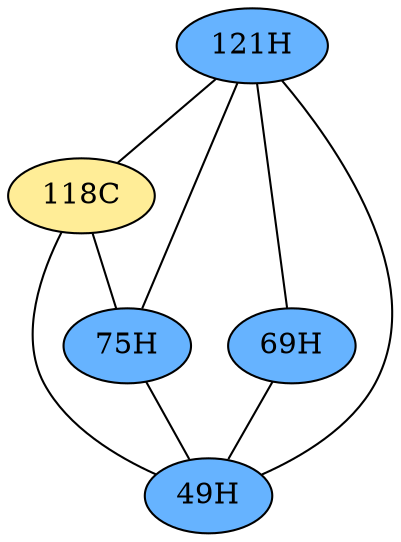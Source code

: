 // The Round Table
graph {
	"121H" [fillcolor="#66B3FF" style=radial]
	"118C" [fillcolor="#FFED97" style=radial]
	"121H" -- "118C" [penwidth=1]
	"121H" [fillcolor="#66B3FF" style=radial]
	"69H" [fillcolor="#66B3FF" style=radial]
	"121H" -- "69H" [penwidth=1]
	"121H" [fillcolor="#66B3FF" style=radial]
	"75H" [fillcolor="#66B3FF" style=radial]
	"121H" -- "75H" [penwidth=1]
	"121H" [fillcolor="#66B3FF" style=radial]
	"49H" [fillcolor="#66B3FF" style=radial]
	"121H" -- "49H" [penwidth=1]
	"118C" [fillcolor="#FFED97" style=radial]
	"75H" [fillcolor="#66B3FF" style=radial]
	"118C" -- "75H" [penwidth=1]
	"118C" [fillcolor="#FFED97" style=radial]
	"49H" [fillcolor="#66B3FF" style=radial]
	"118C" -- "49H" [penwidth=1]
	"69H" [fillcolor="#66B3FF" style=radial]
	"49H" [fillcolor="#66B3FF" style=radial]
	"69H" -- "49H" [penwidth=1]
	"75H" [fillcolor="#66B3FF" style=radial]
	"49H" [fillcolor="#66B3FF" style=radial]
	"75H" -- "49H" [penwidth=1]
}
